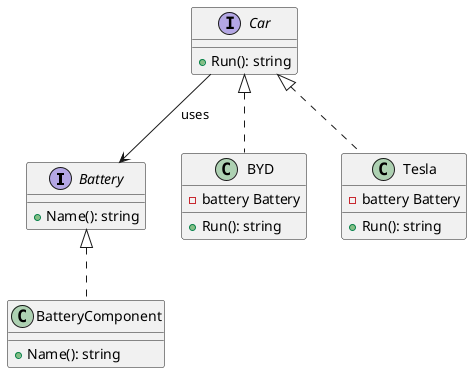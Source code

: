 @startuml DecoratorPattern

interface Battery {
    + Name(): string
}

class BatteryComponent {
    + Name(): string
}

interface Car {
    + Run(): string
}

class BYD {
    - battery Battery
    + Run(): string
}

class Tesla {
    - battery Battery
    + Run(): string
}

Battery <|.. BatteryComponent
Car <|.. BYD
Car <|.. Tesla
Car --> Battery : uses

@enduml
